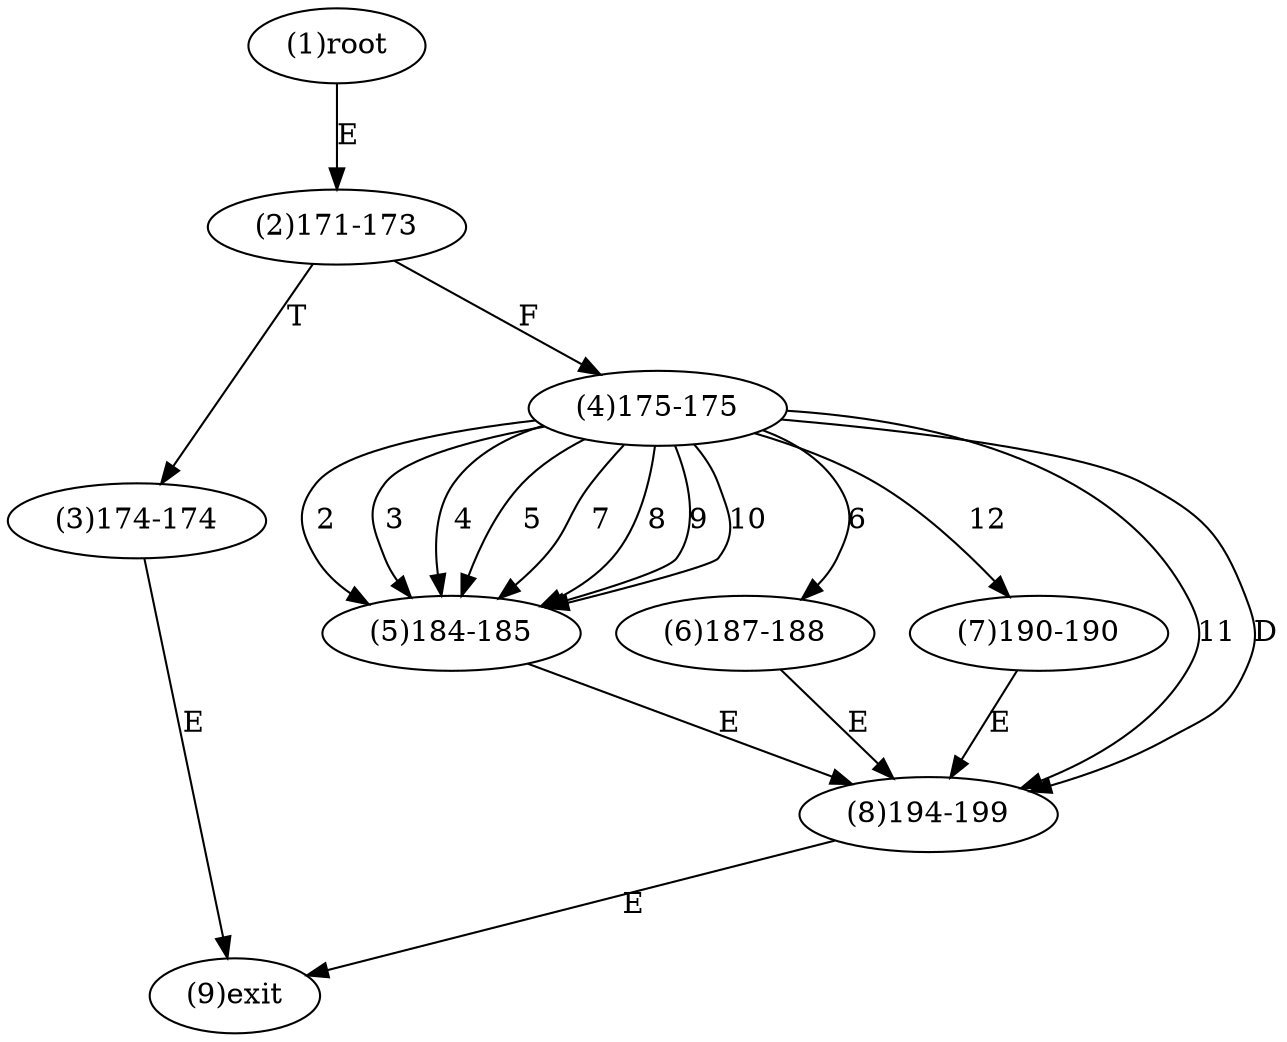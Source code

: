 digraph "" { 
1[ label="(1)root"];
2[ label="(2)171-173"];
3[ label="(3)174-174"];
4[ label="(4)175-175"];
5[ label="(5)184-185"];
6[ label="(6)187-188"];
7[ label="(7)190-190"];
8[ label="(8)194-199"];
9[ label="(9)exit"];
1->2[ label="E"];
2->4[ label="F"];
2->3[ label="T"];
3->9[ label="E"];
4->5[ label="2"];
4->5[ label="3"];
4->5[ label="4"];
4->5[ label="5"];
4->6[ label="6"];
4->5[ label="7"];
4->5[ label="8"];
4->5[ label="9"];
4->5[ label="10"];
4->8[ label="11"];
4->7[ label="12"];
4->8[ label="D"];
5->8[ label="E"];
6->8[ label="E"];
7->8[ label="E"];
8->9[ label="E"];
}